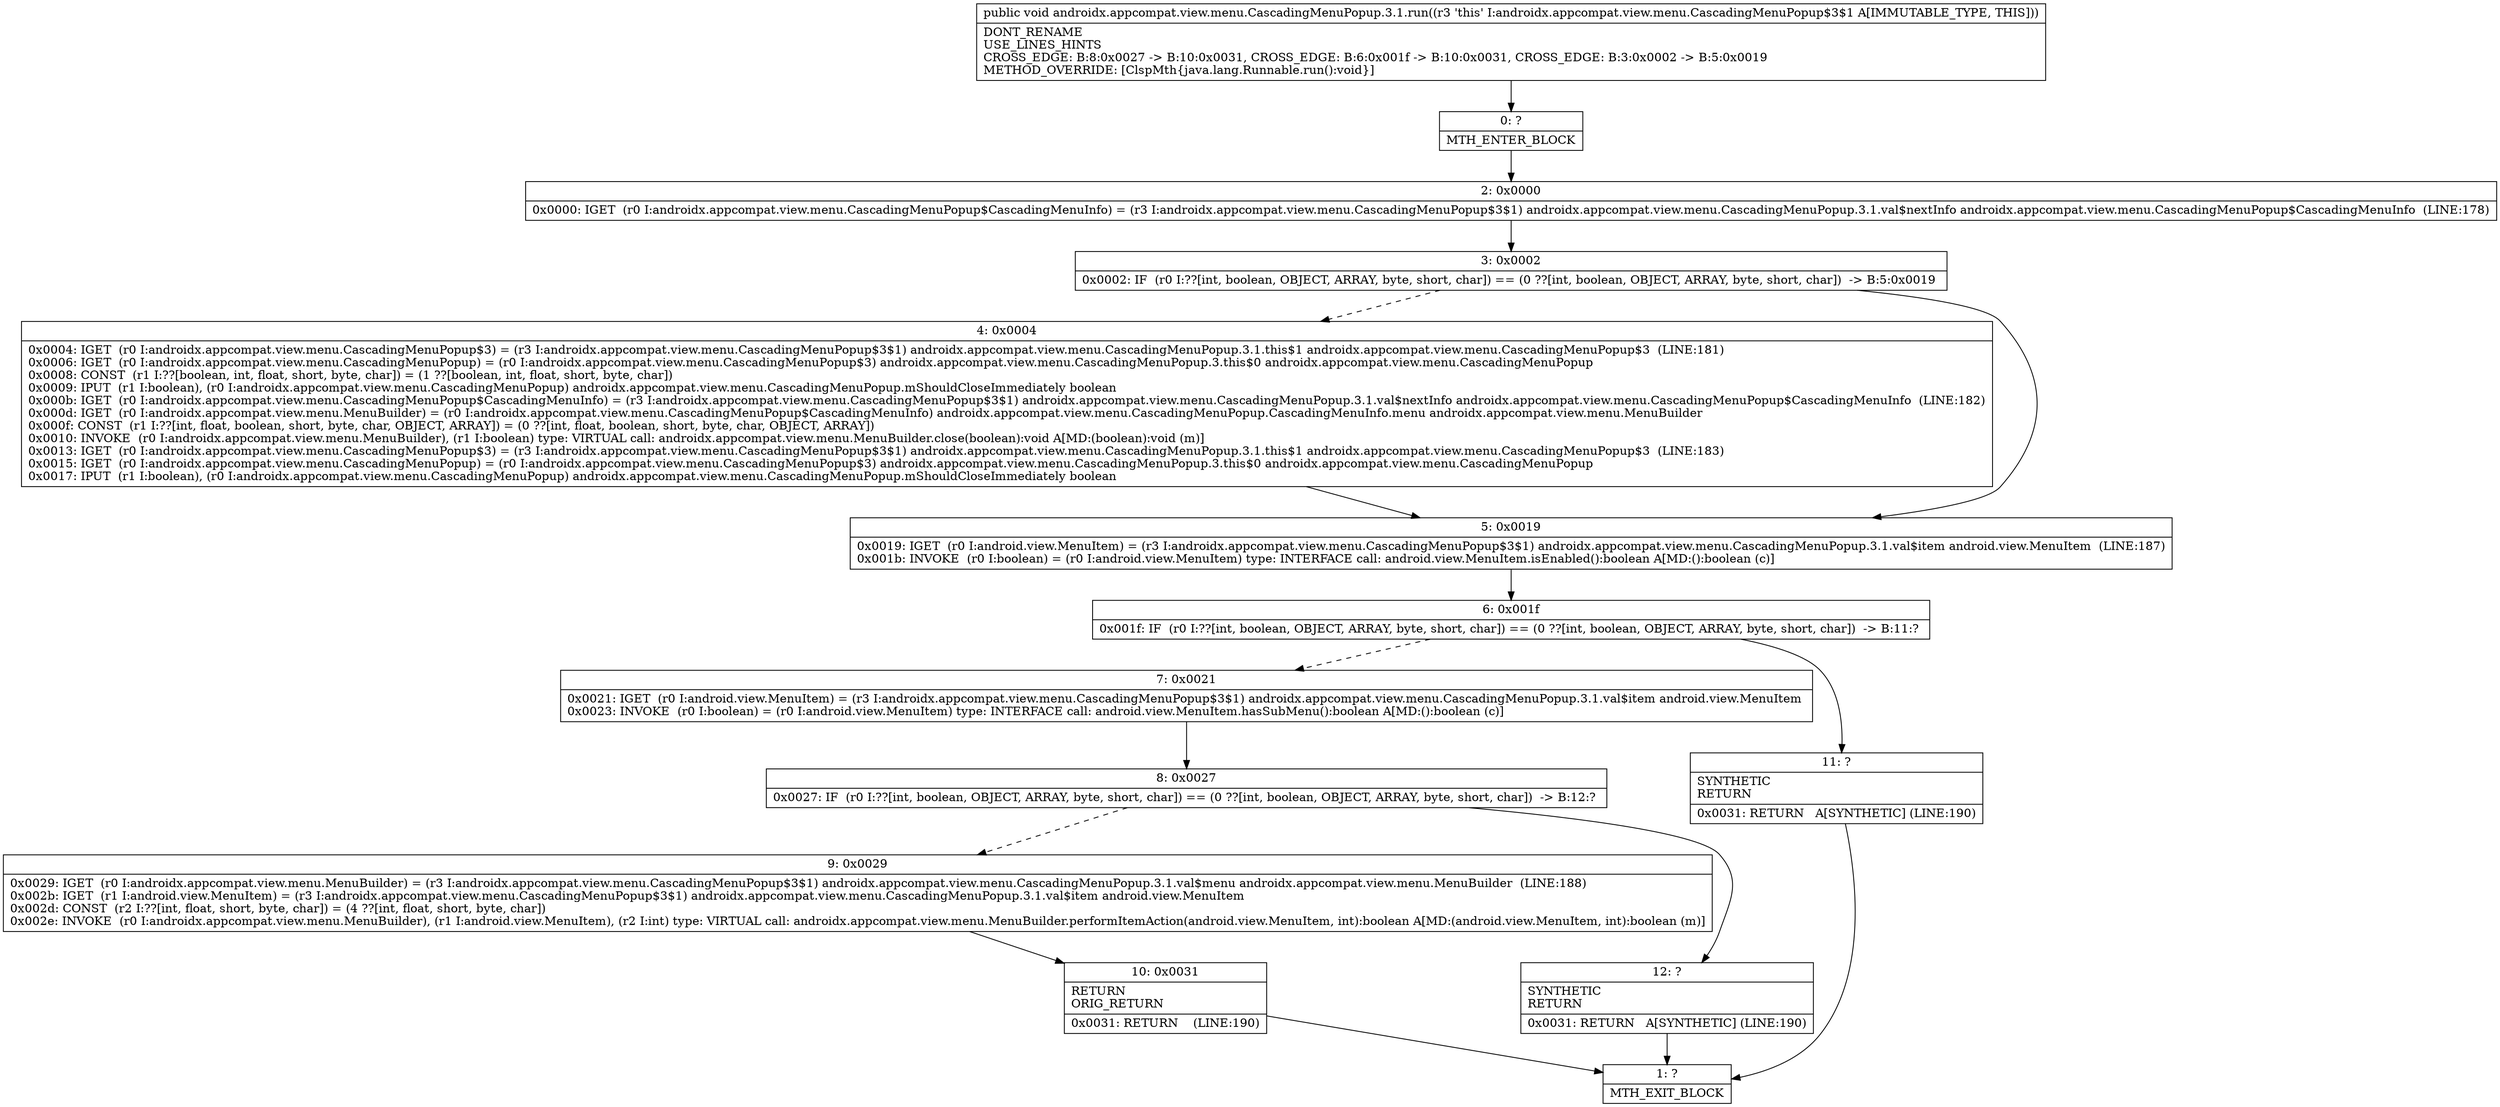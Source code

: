 digraph "CFG forandroidx.appcompat.view.menu.CascadingMenuPopup.3.1.run()V" {
Node_0 [shape=record,label="{0\:\ ?|MTH_ENTER_BLOCK\l}"];
Node_2 [shape=record,label="{2\:\ 0x0000|0x0000: IGET  (r0 I:androidx.appcompat.view.menu.CascadingMenuPopup$CascadingMenuInfo) = (r3 I:androidx.appcompat.view.menu.CascadingMenuPopup$3$1) androidx.appcompat.view.menu.CascadingMenuPopup.3.1.val$nextInfo androidx.appcompat.view.menu.CascadingMenuPopup$CascadingMenuInfo  (LINE:178)\l}"];
Node_3 [shape=record,label="{3\:\ 0x0002|0x0002: IF  (r0 I:??[int, boolean, OBJECT, ARRAY, byte, short, char]) == (0 ??[int, boolean, OBJECT, ARRAY, byte, short, char])  \-\> B:5:0x0019 \l}"];
Node_4 [shape=record,label="{4\:\ 0x0004|0x0004: IGET  (r0 I:androidx.appcompat.view.menu.CascadingMenuPopup$3) = (r3 I:androidx.appcompat.view.menu.CascadingMenuPopup$3$1) androidx.appcompat.view.menu.CascadingMenuPopup.3.1.this$1 androidx.appcompat.view.menu.CascadingMenuPopup$3  (LINE:181)\l0x0006: IGET  (r0 I:androidx.appcompat.view.menu.CascadingMenuPopup) = (r0 I:androidx.appcompat.view.menu.CascadingMenuPopup$3) androidx.appcompat.view.menu.CascadingMenuPopup.3.this$0 androidx.appcompat.view.menu.CascadingMenuPopup \l0x0008: CONST  (r1 I:??[boolean, int, float, short, byte, char]) = (1 ??[boolean, int, float, short, byte, char]) \l0x0009: IPUT  (r1 I:boolean), (r0 I:androidx.appcompat.view.menu.CascadingMenuPopup) androidx.appcompat.view.menu.CascadingMenuPopup.mShouldCloseImmediately boolean \l0x000b: IGET  (r0 I:androidx.appcompat.view.menu.CascadingMenuPopup$CascadingMenuInfo) = (r3 I:androidx.appcompat.view.menu.CascadingMenuPopup$3$1) androidx.appcompat.view.menu.CascadingMenuPopup.3.1.val$nextInfo androidx.appcompat.view.menu.CascadingMenuPopup$CascadingMenuInfo  (LINE:182)\l0x000d: IGET  (r0 I:androidx.appcompat.view.menu.MenuBuilder) = (r0 I:androidx.appcompat.view.menu.CascadingMenuPopup$CascadingMenuInfo) androidx.appcompat.view.menu.CascadingMenuPopup.CascadingMenuInfo.menu androidx.appcompat.view.menu.MenuBuilder \l0x000f: CONST  (r1 I:??[int, float, boolean, short, byte, char, OBJECT, ARRAY]) = (0 ??[int, float, boolean, short, byte, char, OBJECT, ARRAY]) \l0x0010: INVOKE  (r0 I:androidx.appcompat.view.menu.MenuBuilder), (r1 I:boolean) type: VIRTUAL call: androidx.appcompat.view.menu.MenuBuilder.close(boolean):void A[MD:(boolean):void (m)]\l0x0013: IGET  (r0 I:androidx.appcompat.view.menu.CascadingMenuPopup$3) = (r3 I:androidx.appcompat.view.menu.CascadingMenuPopup$3$1) androidx.appcompat.view.menu.CascadingMenuPopup.3.1.this$1 androidx.appcompat.view.menu.CascadingMenuPopup$3  (LINE:183)\l0x0015: IGET  (r0 I:androidx.appcompat.view.menu.CascadingMenuPopup) = (r0 I:androidx.appcompat.view.menu.CascadingMenuPopup$3) androidx.appcompat.view.menu.CascadingMenuPopup.3.this$0 androidx.appcompat.view.menu.CascadingMenuPopup \l0x0017: IPUT  (r1 I:boolean), (r0 I:androidx.appcompat.view.menu.CascadingMenuPopup) androidx.appcompat.view.menu.CascadingMenuPopup.mShouldCloseImmediately boolean \l}"];
Node_5 [shape=record,label="{5\:\ 0x0019|0x0019: IGET  (r0 I:android.view.MenuItem) = (r3 I:androidx.appcompat.view.menu.CascadingMenuPopup$3$1) androidx.appcompat.view.menu.CascadingMenuPopup.3.1.val$item android.view.MenuItem  (LINE:187)\l0x001b: INVOKE  (r0 I:boolean) = (r0 I:android.view.MenuItem) type: INTERFACE call: android.view.MenuItem.isEnabled():boolean A[MD:():boolean (c)]\l}"];
Node_6 [shape=record,label="{6\:\ 0x001f|0x001f: IF  (r0 I:??[int, boolean, OBJECT, ARRAY, byte, short, char]) == (0 ??[int, boolean, OBJECT, ARRAY, byte, short, char])  \-\> B:11:? \l}"];
Node_7 [shape=record,label="{7\:\ 0x0021|0x0021: IGET  (r0 I:android.view.MenuItem) = (r3 I:androidx.appcompat.view.menu.CascadingMenuPopup$3$1) androidx.appcompat.view.menu.CascadingMenuPopup.3.1.val$item android.view.MenuItem \l0x0023: INVOKE  (r0 I:boolean) = (r0 I:android.view.MenuItem) type: INTERFACE call: android.view.MenuItem.hasSubMenu():boolean A[MD:():boolean (c)]\l}"];
Node_8 [shape=record,label="{8\:\ 0x0027|0x0027: IF  (r0 I:??[int, boolean, OBJECT, ARRAY, byte, short, char]) == (0 ??[int, boolean, OBJECT, ARRAY, byte, short, char])  \-\> B:12:? \l}"];
Node_9 [shape=record,label="{9\:\ 0x0029|0x0029: IGET  (r0 I:androidx.appcompat.view.menu.MenuBuilder) = (r3 I:androidx.appcompat.view.menu.CascadingMenuPopup$3$1) androidx.appcompat.view.menu.CascadingMenuPopup.3.1.val$menu androidx.appcompat.view.menu.MenuBuilder  (LINE:188)\l0x002b: IGET  (r1 I:android.view.MenuItem) = (r3 I:androidx.appcompat.view.menu.CascadingMenuPopup$3$1) androidx.appcompat.view.menu.CascadingMenuPopup.3.1.val$item android.view.MenuItem \l0x002d: CONST  (r2 I:??[int, float, short, byte, char]) = (4 ??[int, float, short, byte, char]) \l0x002e: INVOKE  (r0 I:androidx.appcompat.view.menu.MenuBuilder), (r1 I:android.view.MenuItem), (r2 I:int) type: VIRTUAL call: androidx.appcompat.view.menu.MenuBuilder.performItemAction(android.view.MenuItem, int):boolean A[MD:(android.view.MenuItem, int):boolean (m)]\l}"];
Node_10 [shape=record,label="{10\:\ 0x0031|RETURN\lORIG_RETURN\l|0x0031: RETURN    (LINE:190)\l}"];
Node_1 [shape=record,label="{1\:\ ?|MTH_EXIT_BLOCK\l}"];
Node_12 [shape=record,label="{12\:\ ?|SYNTHETIC\lRETURN\l|0x0031: RETURN   A[SYNTHETIC] (LINE:190)\l}"];
Node_11 [shape=record,label="{11\:\ ?|SYNTHETIC\lRETURN\l|0x0031: RETURN   A[SYNTHETIC] (LINE:190)\l}"];
MethodNode[shape=record,label="{public void androidx.appcompat.view.menu.CascadingMenuPopup.3.1.run((r3 'this' I:androidx.appcompat.view.menu.CascadingMenuPopup$3$1 A[IMMUTABLE_TYPE, THIS]))  | DONT_RENAME\lUSE_LINES_HINTS\lCROSS_EDGE: B:8:0x0027 \-\> B:10:0x0031, CROSS_EDGE: B:6:0x001f \-\> B:10:0x0031, CROSS_EDGE: B:3:0x0002 \-\> B:5:0x0019\lMETHOD_OVERRIDE: [ClspMth\{java.lang.Runnable.run():void\}]\l}"];
MethodNode -> Node_0;Node_0 -> Node_2;
Node_2 -> Node_3;
Node_3 -> Node_4[style=dashed];
Node_3 -> Node_5;
Node_4 -> Node_5;
Node_5 -> Node_6;
Node_6 -> Node_7[style=dashed];
Node_6 -> Node_11;
Node_7 -> Node_8;
Node_8 -> Node_9[style=dashed];
Node_8 -> Node_12;
Node_9 -> Node_10;
Node_10 -> Node_1;
Node_12 -> Node_1;
Node_11 -> Node_1;
}

